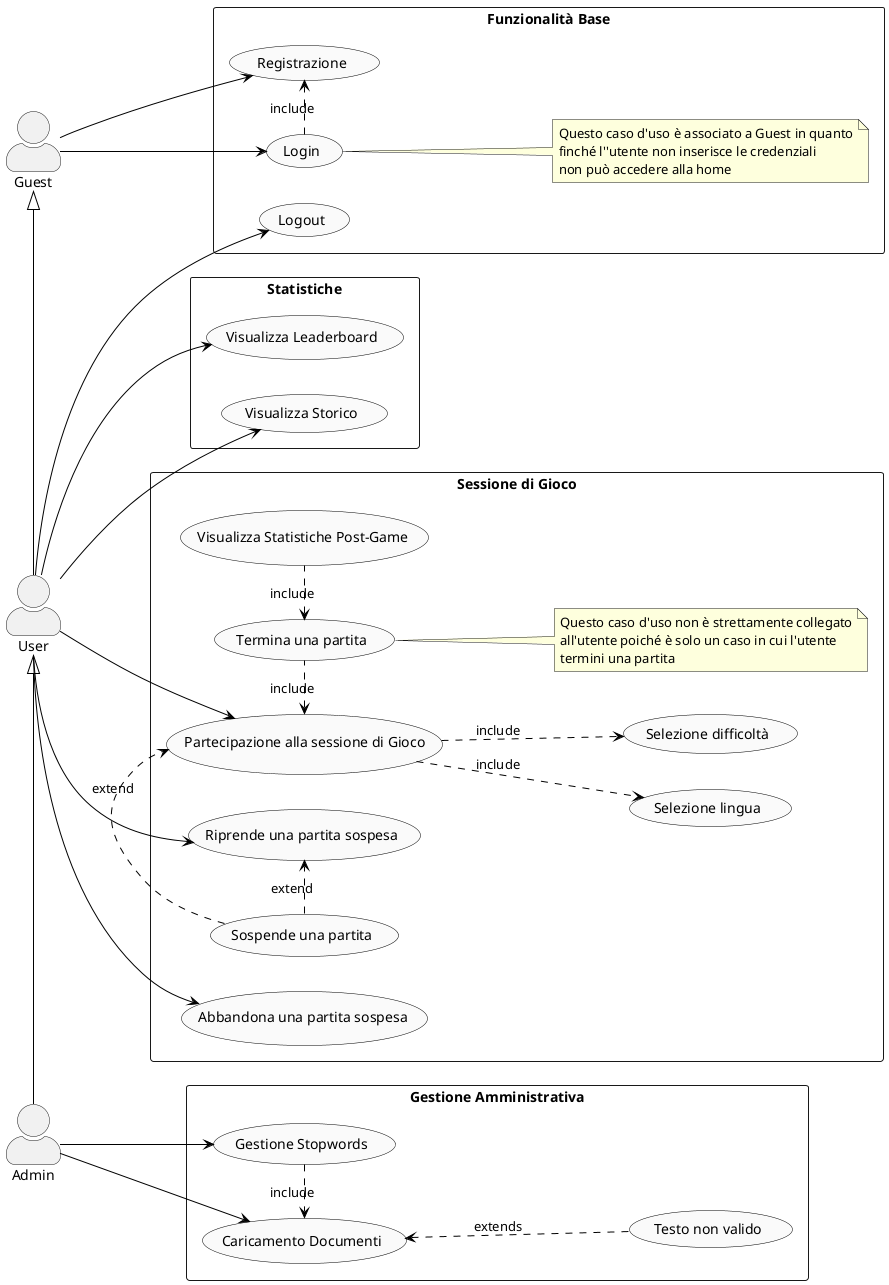 @startuml
left to right direction
skinparam actorStyle awesome
skinparam usecase {
  BackgroundColor #FAFAFA
  BorderColor Black
  ArrowColor Black
}

actor Guest
actor User
actor Admin

rectangle "Funzionalità Base" {
  (Registrazione) as reg
  (Login) as login
  (Logout) as logout
  note right of login
  Questo caso d'uso è associato a Guest in quanto
  finché l''utente non inserisce le credenziali
  non può accedere alla home
  end note
}

rectangle "Sessione di Gioco" {
  (Partecipazione alla sessione di Gioco) as sessione
  (Riprende una partita sospesa) as sessione_sospesa
  (Abbandona una partita sospesa) as sessione_abbandonata
  (Sospende una partita) as sospensione
  (Termina una partita) as termina
  note right of termina
  Questo caso d'uso non è strettamente collegato
  all'utente poiché è solo un caso in cui l'utente
  termini una partita
  end note

  sospensione .> sessione : extend
  sospensione .> sessione_sospesa : extend

  (Visualizza Statistiche Post-Game) as post

  sessione <. termina : include
  termina <. post :include

  (Selezione difficoltà) as diff
  (Selezione lingua) as ling
  sessione ..> diff: include
  sessione ..> ling: include
  }

rectangle "Statistiche" {
  (Visualizza Leaderboard) as leaderboard
  (Visualizza Storico) as storico
}

rectangle "Gestione Amministrativa" {
  (Caricamento Documenti) as documents
  (Testo non valido) as error_testo
  (Gestione Stopwords) as stopwords

}

Guest -> reg
login .> reg : include
Guest -> login


User --> logout
User --> sessione
User --> sessione_sospesa
User --> sessione_abbandonata
User --> leaderboard
User --> storico


Admin --> documents
Admin --> stopwords

documents <.. error_testo : extends
stopwords .> documents : include

Guest <|- User
User <|- Admin
@enduml
